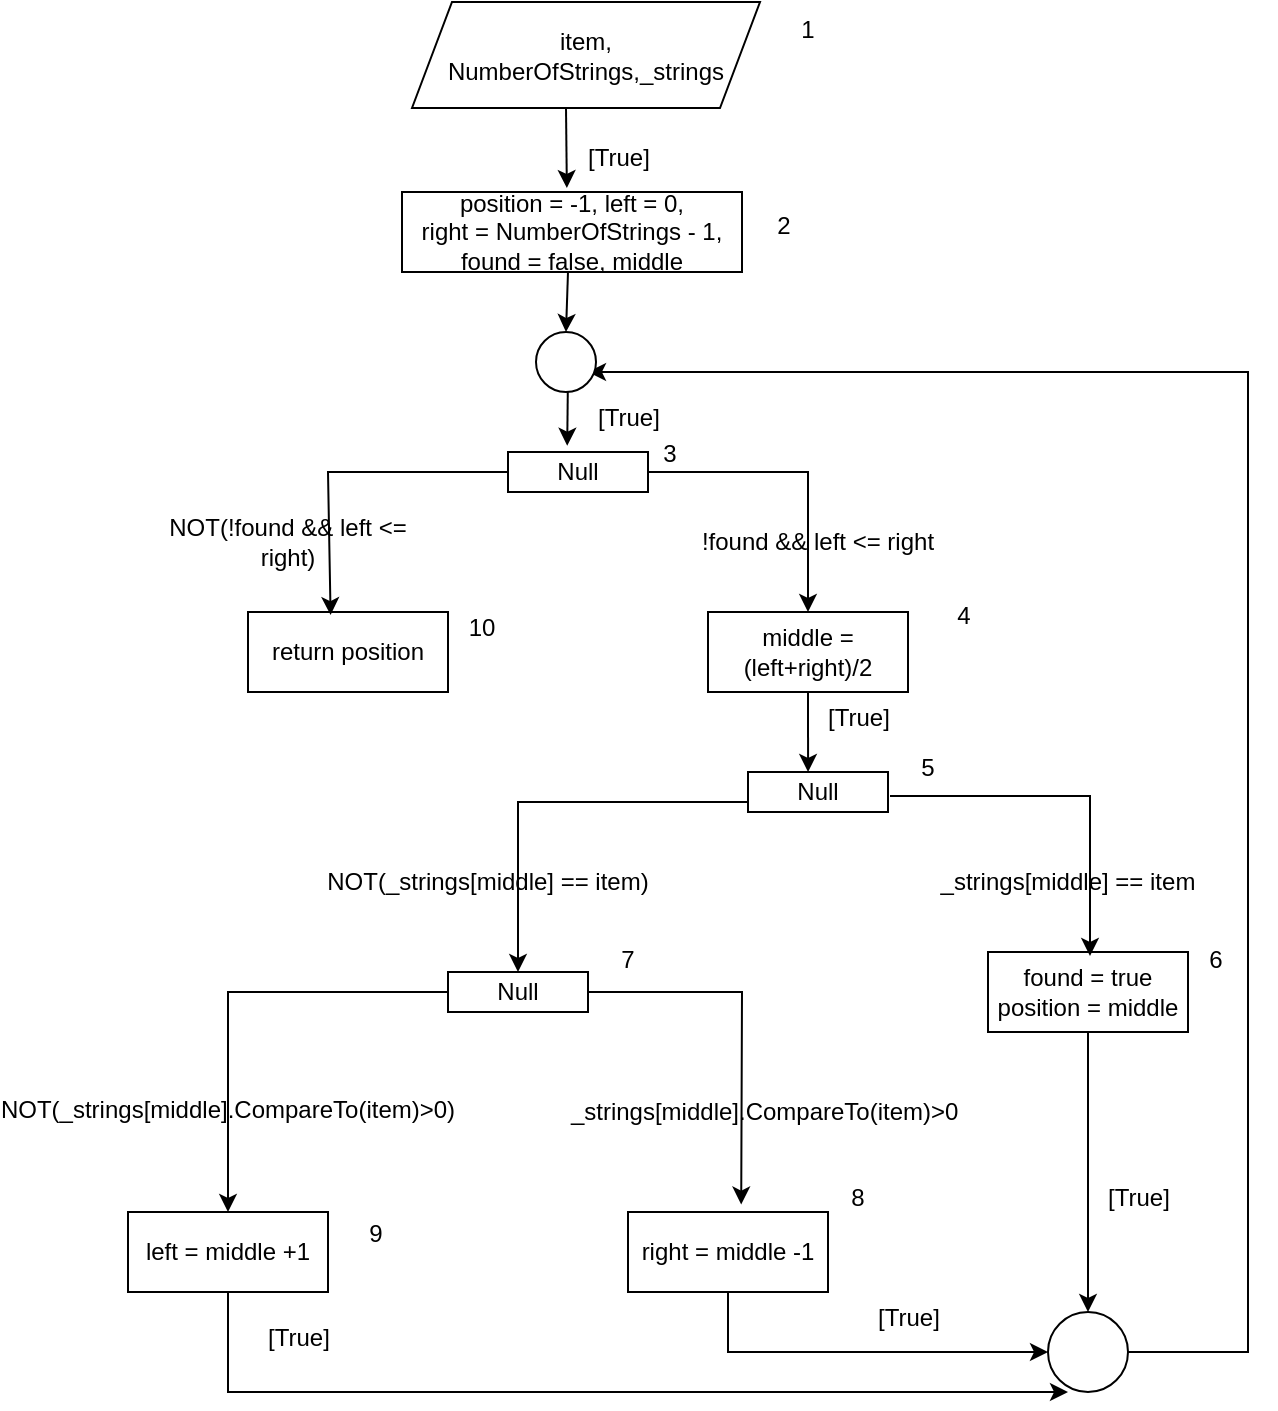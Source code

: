 <mxfile version="24.8.3">
  <diagram name="Page-1" id="ibU63S71F5f9mqeSKste">
    <mxGraphModel dx="951" dy="681" grid="0" gridSize="10" guides="1" tooltips="1" connect="1" arrows="1" fold="1" page="1" pageScale="1" pageWidth="827" pageHeight="1169" math="0" shadow="0">
      <root>
        <mxCell id="0" />
        <mxCell id="1" parent="0" />
        <mxCell id="Jtmtclb_w1RMz-2mAQgD-37" value="item,&lt;div&gt;NumberOfStrings,_strings&lt;/div&gt;" style="shape=parallelogram;perimeter=parallelogramPerimeter;whiteSpace=wrap;html=1;fixedSize=1;" parent="1" vertex="1">
          <mxGeometry x="322" y="15" width="174" height="53" as="geometry" />
        </mxCell>
        <mxCell id="Jtmtclb_w1RMz-2mAQgD-38" value="position = -1,&amp;nbsp;&lt;span style=&quot;background-color: initial;&quot;&gt;left = 0,&lt;/span&gt;&lt;div&gt;right = NumberOfStrings - 1,&lt;/div&gt;&lt;div&gt;found = false,&amp;nbsp;&lt;span style=&quot;background-color: initial;&quot;&gt;middle&lt;/span&gt;&lt;/div&gt;" style="rounded=0;whiteSpace=wrap;html=1;" parent="1" vertex="1">
          <mxGeometry x="317" y="110" width="170" height="40" as="geometry" />
        </mxCell>
        <mxCell id="Jtmtclb_w1RMz-2mAQgD-39" value="Null" style="rounded=0;whiteSpace=wrap;html=1;" parent="1" vertex="1">
          <mxGeometry x="370" y="240" width="70" height="20" as="geometry" />
        </mxCell>
        <mxCell id="Jtmtclb_w1RMz-2mAQgD-40" value="return position" style="rounded=0;whiteSpace=wrap;html=1;" parent="1" vertex="1">
          <mxGeometry x="240" y="320" width="100" height="40" as="geometry" />
        </mxCell>
        <mxCell id="Jtmtclb_w1RMz-2mAQgD-41" value="" style="endArrow=classic;html=1;rounded=0;entryX=0.413;entryY=0.039;entryDx=0;entryDy=0;entryPerimeter=0;" parent="1" target="Jtmtclb_w1RMz-2mAQgD-40" edge="1">
          <mxGeometry width="50" height="50" relative="1" as="geometry">
            <mxPoint x="370" y="250" as="sourcePoint" />
            <mxPoint x="210.7" y="356.44" as="targetPoint" />
            <Array as="points">
              <mxPoint x="280" y="250" />
            </Array>
          </mxGeometry>
        </mxCell>
        <mxCell id="Jtmtclb_w1RMz-2mAQgD-43" value="middle = (left+right)/2" style="rounded=0;whiteSpace=wrap;html=1;" parent="1" vertex="1">
          <mxGeometry x="470" y="320" width="100" height="40" as="geometry" />
        </mxCell>
        <mxCell id="Jtmtclb_w1RMz-2mAQgD-45" value="" style="endArrow=classic;html=1;rounded=0;entryX=0.5;entryY=0;entryDx=0;entryDy=0;exitX=1;exitY=0.5;exitDx=0;exitDy=0;" parent="1" source="Jtmtclb_w1RMz-2mAQgD-39" target="Jtmtclb_w1RMz-2mAQgD-43" edge="1">
          <mxGeometry width="50" height="50" relative="1" as="geometry">
            <mxPoint x="540" y="290" as="sourcePoint" />
            <mxPoint x="590" y="240" as="targetPoint" />
            <Array as="points">
              <mxPoint x="520" y="250" />
            </Array>
          </mxGeometry>
        </mxCell>
        <mxCell id="Jtmtclb_w1RMz-2mAQgD-46" value="Null" style="rounded=0;whiteSpace=wrap;html=1;" parent="1" vertex="1">
          <mxGeometry x="490" y="400" width="70" height="20" as="geometry" />
        </mxCell>
        <mxCell id="Jtmtclb_w1RMz-2mAQgD-47" value="" style="endArrow=classic;html=1;rounded=0;entryX=0.429;entryY=0;entryDx=0;entryDy=0;entryPerimeter=0;" parent="1" target="Jtmtclb_w1RMz-2mAQgD-46" edge="1">
          <mxGeometry width="50" height="50" relative="1" as="geometry">
            <mxPoint x="520" y="360" as="sourcePoint" />
            <mxPoint x="570" y="310" as="targetPoint" />
          </mxGeometry>
        </mxCell>
        <mxCell id="Jtmtclb_w1RMz-2mAQgD-50" value="found = true&lt;div&gt;position = middle&lt;/div&gt;" style="rounded=0;whiteSpace=wrap;html=1;" parent="1" vertex="1">
          <mxGeometry x="610" y="490" width="100" height="40" as="geometry" />
        </mxCell>
        <mxCell id="Jtmtclb_w1RMz-2mAQgD-51" value="" style="endArrow=classic;html=1;rounded=0;entryX=0.5;entryY=0;entryDx=0;entryDy=0;exitX=1;exitY=0.5;exitDx=0;exitDy=0;" parent="1" edge="1">
          <mxGeometry width="50" height="50" relative="1" as="geometry">
            <mxPoint x="561" y="412" as="sourcePoint" />
            <mxPoint x="661" y="492" as="targetPoint" />
            <Array as="points">
              <mxPoint x="661" y="412" />
            </Array>
          </mxGeometry>
        </mxCell>
        <mxCell id="Jtmtclb_w1RMz-2mAQgD-52" value="" style="endArrow=classic;html=1;rounded=0;exitX=0;exitY=0.75;exitDx=0;exitDy=0;" parent="1" source="Jtmtclb_w1RMz-2mAQgD-46" target="Jtmtclb_w1RMz-2mAQgD-53" edge="1">
          <mxGeometry width="50" height="50" relative="1" as="geometry">
            <mxPoint x="360" y="460" as="sourcePoint" />
            <mxPoint x="390" y="490" as="targetPoint" />
            <Array as="points">
              <mxPoint x="375" y="415" />
            </Array>
          </mxGeometry>
        </mxCell>
        <mxCell id="Jtmtclb_w1RMz-2mAQgD-53" value="Null" style="rounded=0;whiteSpace=wrap;html=1;" parent="1" vertex="1">
          <mxGeometry x="340" y="500" width="70" height="20" as="geometry" />
        </mxCell>
        <mxCell id="Jtmtclb_w1RMz-2mAQgD-54" value="!found &amp;amp;&amp;amp; left &amp;lt;= right" style="text;html=1;align=center;verticalAlign=middle;whiteSpace=wrap;rounded=0;" parent="1" vertex="1">
          <mxGeometry x="455" y="270" width="140" height="30" as="geometry" />
        </mxCell>
        <mxCell id="Jtmtclb_w1RMz-2mAQgD-55" value="_strings[middle] == item" style="text;html=1;align=center;verticalAlign=middle;whiteSpace=wrap;rounded=0;" parent="1" vertex="1">
          <mxGeometry x="580" y="440" width="140" height="30" as="geometry" />
        </mxCell>
        <mxCell id="Jtmtclb_w1RMz-2mAQgD-56" value="NOT(_strings[middle] == item)" style="text;html=1;align=center;verticalAlign=middle;whiteSpace=wrap;rounded=0;" parent="1" vertex="1">
          <mxGeometry x="260" y="440" width="200" height="30" as="geometry" />
        </mxCell>
        <mxCell id="Jtmtclb_w1RMz-2mAQgD-59" value="" style="endArrow=classic;html=1;rounded=0;" parent="1" edge="1">
          <mxGeometry width="50" height="50" relative="1" as="geometry">
            <mxPoint x="399" y="68" as="sourcePoint" />
            <mxPoint x="399.43" y="108" as="targetPoint" />
          </mxGeometry>
        </mxCell>
        <mxCell id="Jtmtclb_w1RMz-2mAQgD-60" value="" style="endArrow=classic;html=1;rounded=0;entryX=0.423;entryY=-0.157;entryDx=0;entryDy=0;entryPerimeter=0;" parent="1" target="Jtmtclb_w1RMz-2mAQgD-39" edge="1">
          <mxGeometry width="50" height="50" relative="1" as="geometry">
            <mxPoint x="400" y="200" as="sourcePoint" />
            <mxPoint x="450" y="150" as="targetPoint" />
          </mxGeometry>
        </mxCell>
        <mxCell id="Jtmtclb_w1RMz-2mAQgD-61" value="_strings[middle].CompareTo(item)&amp;gt;0&amp;nbsp;" style="text;html=1;align=center;verticalAlign=middle;whiteSpace=wrap;rounded=0;" parent="1" vertex="1">
          <mxGeometry x="400" y="555" width="200" height="30" as="geometry" />
        </mxCell>
        <mxCell id="Jtmtclb_w1RMz-2mAQgD-62" value="NOT(!found &amp;amp;&amp;amp; left &amp;lt;= right)" style="text;html=1;align=center;verticalAlign=middle;whiteSpace=wrap;rounded=0;" parent="1" vertex="1">
          <mxGeometry x="190" y="270" width="140" height="30" as="geometry" />
        </mxCell>
        <mxCell id="Jtmtclb_w1RMz-2mAQgD-64" value="right = middle -1" style="rounded=0;whiteSpace=wrap;html=1;" parent="1" vertex="1">
          <mxGeometry x="430" y="620" width="100" height="40" as="geometry" />
        </mxCell>
        <mxCell id="Jtmtclb_w1RMz-2mAQgD-65" value="" style="endArrow=classic;html=1;rounded=0;entryX=0.566;entryY=-0.093;entryDx=0;entryDy=0;entryPerimeter=0;" parent="1" target="Jtmtclb_w1RMz-2mAQgD-64" edge="1">
          <mxGeometry width="50" height="50" relative="1" as="geometry">
            <mxPoint x="410" y="510" as="sourcePoint" />
            <mxPoint x="460" y="460" as="targetPoint" />
            <Array as="points">
              <mxPoint x="487" y="510" />
            </Array>
          </mxGeometry>
        </mxCell>
        <mxCell id="Jtmtclb_w1RMz-2mAQgD-67" value="" style="endArrow=classic;html=1;rounded=0;exitX=0;exitY=0.5;exitDx=0;exitDy=0;entryX=0.5;entryY=0;entryDx=0;entryDy=0;" parent="1" source="Jtmtclb_w1RMz-2mAQgD-53" target="Jtmtclb_w1RMz-2mAQgD-74" edge="1">
          <mxGeometry width="50" height="50" relative="1" as="geometry">
            <mxPoint x="340" y="542" as="sourcePoint" />
            <mxPoint x="225" y="627" as="targetPoint" />
            <Array as="points">
              <mxPoint x="230" y="510" />
            </Array>
          </mxGeometry>
        </mxCell>
        <mxCell id="Jtmtclb_w1RMz-2mAQgD-68" value="NOT(_strings[middle].CompareTo(item)&amp;gt;0)&lt;div&gt;&amp;nbsp;&lt;/div&gt;" style="text;html=1;align=center;verticalAlign=middle;whiteSpace=wrap;rounded=0;" parent="1" vertex="1">
          <mxGeometry x="130" y="561" width="200" height="30" as="geometry" />
        </mxCell>
        <mxCell id="Jtmtclb_w1RMz-2mAQgD-70" value="[True]&lt;div&gt;&lt;br&gt;&lt;/div&gt;" style="text;html=1;align=center;verticalAlign=middle;resizable=0;points=[];autosize=1;strokeColor=none;fillColor=none;" parent="1" vertex="1">
          <mxGeometry x="400" y="80" width="50" height="40" as="geometry" />
        </mxCell>
        <mxCell id="Jtmtclb_w1RMz-2mAQgD-74" value="&lt;div&gt;&lt;br&gt;&lt;/div&gt;left = middle +1&lt;div&gt;&lt;br&gt;&lt;/div&gt;" style="rounded=0;whiteSpace=wrap;html=1;" parent="1" vertex="1">
          <mxGeometry x="180" y="620" width="100" height="40" as="geometry" />
        </mxCell>
        <mxCell id="Jtmtclb_w1RMz-2mAQgD-77" value="" style="ellipse;whiteSpace=wrap;html=1;aspect=fixed;" parent="1" vertex="1">
          <mxGeometry x="640" y="670" width="40" height="40" as="geometry" />
        </mxCell>
        <mxCell id="Jtmtclb_w1RMz-2mAQgD-78" value="" style="endArrow=classic;html=1;rounded=0;" parent="1" target="Jtmtclb_w1RMz-2mAQgD-77" edge="1">
          <mxGeometry width="50" height="50" relative="1" as="geometry">
            <mxPoint x="660" y="530" as="sourcePoint" />
            <mxPoint x="710" y="480" as="targetPoint" />
          </mxGeometry>
        </mxCell>
        <mxCell id="Jtmtclb_w1RMz-2mAQgD-79" value="" style="endArrow=classic;html=1;rounded=0;" parent="1" target="Jtmtclb_w1RMz-2mAQgD-77" edge="1">
          <mxGeometry width="50" height="50" relative="1" as="geometry">
            <mxPoint x="480" y="660" as="sourcePoint" />
            <mxPoint x="530" y="610" as="targetPoint" />
            <Array as="points">
              <mxPoint x="480" y="690" />
            </Array>
          </mxGeometry>
        </mxCell>
        <mxCell id="Jtmtclb_w1RMz-2mAQgD-80" value="" style="endArrow=classic;html=1;rounded=0;entryX=0.25;entryY=1;entryDx=0;entryDy=0;entryPerimeter=0;" parent="1" target="Jtmtclb_w1RMz-2mAQgD-77" edge="1">
          <mxGeometry width="50" height="50" relative="1" as="geometry">
            <mxPoint x="230" y="660" as="sourcePoint" />
            <mxPoint x="280" y="610" as="targetPoint" />
            <Array as="points">
              <mxPoint x="230" y="710" />
            </Array>
          </mxGeometry>
        </mxCell>
        <mxCell id="Jtmtclb_w1RMz-2mAQgD-81" value="" style="endArrow=classic;html=1;rounded=0;" parent="1" edge="1">
          <mxGeometry width="50" height="50" relative="1" as="geometry">
            <mxPoint x="680" y="690" as="sourcePoint" />
            <mxPoint x="410" y="200" as="targetPoint" />
            <Array as="points">
              <mxPoint x="740" y="690" />
              <mxPoint x="740" y="200" />
            </Array>
          </mxGeometry>
        </mxCell>
        <mxCell id="Jtmtclb_w1RMz-2mAQgD-84" value="" style="ellipse;whiteSpace=wrap;html=1;aspect=fixed;" parent="1" vertex="1">
          <mxGeometry x="384" y="180" width="30" height="30" as="geometry" />
        </mxCell>
        <mxCell id="Jtmtclb_w1RMz-2mAQgD-85" value="" style="endArrow=classic;html=1;rounded=0;entryX=0.5;entryY=0;entryDx=0;entryDy=0;" parent="1" target="Jtmtclb_w1RMz-2mAQgD-84" edge="1">
          <mxGeometry width="50" height="50" relative="1" as="geometry">
            <mxPoint x="400" y="150" as="sourcePoint" />
            <mxPoint x="450" y="100" as="targetPoint" />
          </mxGeometry>
        </mxCell>
        <mxCell id="Jtmtclb_w1RMz-2mAQgD-92" value="[True]&lt;div&gt;&lt;br&gt;&lt;/div&gt;" style="text;html=1;align=center;verticalAlign=middle;resizable=0;points=[];autosize=1;strokeColor=none;fillColor=none;" parent="1" vertex="1">
          <mxGeometry x="405" y="210" width="50" height="40" as="geometry" />
        </mxCell>
        <mxCell id="Jtmtclb_w1RMz-2mAQgD-93" value="[True]&lt;div&gt;&lt;br&gt;&lt;/div&gt;" style="text;html=1;align=center;verticalAlign=middle;resizable=0;points=[];autosize=1;strokeColor=none;fillColor=none;" parent="1" vertex="1">
          <mxGeometry x="520" y="360" width="50" height="40" as="geometry" />
        </mxCell>
        <mxCell id="Jtmtclb_w1RMz-2mAQgD-94" value="[True]&lt;div&gt;&lt;br&gt;&lt;/div&gt;" style="text;html=1;align=center;verticalAlign=middle;resizable=0;points=[];autosize=1;strokeColor=none;fillColor=none;" parent="1" vertex="1">
          <mxGeometry x="660" y="600" width="50" height="40" as="geometry" />
        </mxCell>
        <mxCell id="Jtmtclb_w1RMz-2mAQgD-95" value="[True]&lt;div&gt;&lt;br&gt;&lt;/div&gt;" style="text;html=1;align=center;verticalAlign=middle;resizable=0;points=[];autosize=1;strokeColor=none;fillColor=none;" parent="1" vertex="1">
          <mxGeometry x="545" y="660" width="50" height="40" as="geometry" />
        </mxCell>
        <mxCell id="Jtmtclb_w1RMz-2mAQgD-96" value="[True]&lt;div&gt;&lt;br&gt;&lt;/div&gt;" style="text;html=1;align=center;verticalAlign=middle;resizable=0;points=[];autosize=1;strokeColor=none;fillColor=none;" parent="1" vertex="1">
          <mxGeometry x="240" y="670" width="50" height="40" as="geometry" />
        </mxCell>
        <mxCell id="Jtmtclb_w1RMz-2mAQgD-97" value="1&lt;div&gt;&lt;br&gt;&lt;/div&gt;" style="text;html=1;align=center;verticalAlign=middle;whiteSpace=wrap;rounded=0;" parent="1" vertex="1">
          <mxGeometry x="490" y="21" width="60" height="30" as="geometry" />
        </mxCell>
        <mxCell id="Jtmtclb_w1RMz-2mAQgD-98" value="&lt;div&gt;2&lt;/div&gt;" style="text;html=1;align=center;verticalAlign=middle;whiteSpace=wrap;rounded=0;" parent="1" vertex="1">
          <mxGeometry x="478" y="112" width="60" height="30" as="geometry" />
        </mxCell>
        <mxCell id="Jtmtclb_w1RMz-2mAQgD-99" value="3" style="text;html=1;align=center;verticalAlign=middle;whiteSpace=wrap;rounded=0;" parent="1" vertex="1">
          <mxGeometry x="421" y="226" width="60" height="30" as="geometry" />
        </mxCell>
        <mxCell id="Jtmtclb_w1RMz-2mAQgD-100" value="4" style="text;html=1;align=center;verticalAlign=middle;whiteSpace=wrap;rounded=0;" parent="1" vertex="1">
          <mxGeometry x="568" y="307" width="60" height="30" as="geometry" />
        </mxCell>
        <mxCell id="Jtmtclb_w1RMz-2mAQgD-101" value="5" style="text;html=1;align=center;verticalAlign=middle;whiteSpace=wrap;rounded=0;" parent="1" vertex="1">
          <mxGeometry x="550" y="383" width="60" height="30" as="geometry" />
        </mxCell>
        <mxCell id="Jtmtclb_w1RMz-2mAQgD-102" value="6" style="text;html=1;align=center;verticalAlign=middle;whiteSpace=wrap;rounded=0;" parent="1" vertex="1">
          <mxGeometry x="694" y="479" width="60" height="30" as="geometry" />
        </mxCell>
        <mxCell id="Jtmtclb_w1RMz-2mAQgD-103" value="7" style="text;html=1;align=center;verticalAlign=middle;whiteSpace=wrap;rounded=0;" parent="1" vertex="1">
          <mxGeometry x="400" y="479" width="60" height="30" as="geometry" />
        </mxCell>
        <mxCell id="Jtmtclb_w1RMz-2mAQgD-104" value="8" style="text;html=1;align=center;verticalAlign=middle;whiteSpace=wrap;rounded=0;" parent="1" vertex="1">
          <mxGeometry x="515" y="598" width="60" height="30" as="geometry" />
        </mxCell>
        <mxCell id="Jtmtclb_w1RMz-2mAQgD-106" value="9" style="text;html=1;align=center;verticalAlign=middle;whiteSpace=wrap;rounded=0;" parent="1" vertex="1">
          <mxGeometry x="274" y="616" width="60" height="30" as="geometry" />
        </mxCell>
        <mxCell id="Jtmtclb_w1RMz-2mAQgD-107" value="10" style="text;html=1;align=center;verticalAlign=middle;whiteSpace=wrap;rounded=0;" parent="1" vertex="1">
          <mxGeometry x="327" y="313" width="60" height="30" as="geometry" />
        </mxCell>
      </root>
    </mxGraphModel>
  </diagram>
</mxfile>
